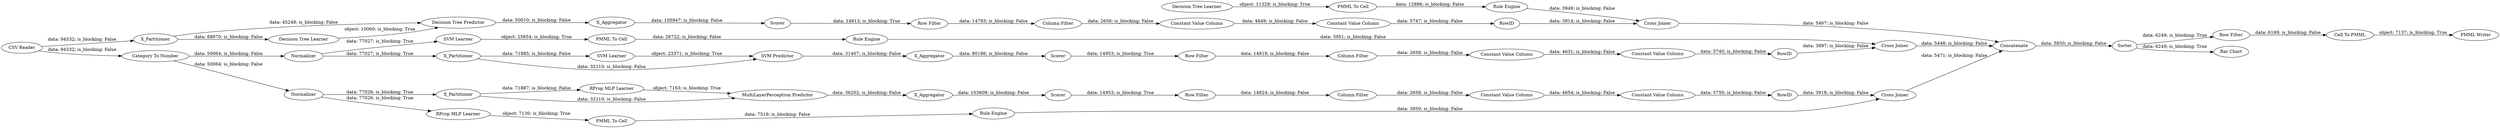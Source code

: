 digraph {
	"2092316238986529527_40" [label=Scorer]
	"4968456247609418593_53" [label="Row Filter"]
	"2852455625383956354_7" [label=X_Aggregator]
	"-7823054211712003686_32" [label="Decision Tree Predictor"]
	"2092316238986529527_2" [label=X_Partitioner]
	"3717832969887004239_293" [label=RowID]
	"2329252312630369890_290" [label="Constant Value Column"]
	"3335088729398421350_35" [label="RProp MLP Learner"]
	"2092316238986529527_31" [label="RProp MLP Learner"]
	"-7823054211712003686_31" [label="Decision Tree Learner"]
	"3717832969887004239_290" [label="Constant Value Column"]
	"-6445642719968276830_28" [label="PMML To Cell"]
	"145669274584452692_34" [label="PMML To Cell"]
	"4968456247609418593_60" [label=Concatenate]
	"2092316238986529527_32" [label="MultiLayerPerceptron Predictor"]
	"-6445642719968276830_34" [label="Rule Engine"]
	"2852455625383956354_41" [label=Scorer]
	"4968456247609418593_52" [label=Sorter]
	"4968456247609418593_61" [label="PMML Writer"]
	"2852455625383956354_31" [label="SVM Learner"]
	"3717832969887004239_292" [label="Constant Value Column"]
	"2092316238986529527_7" [label=X_Aggregator]
	"4968456247609418593_54" [label="Cell To PMML"]
	"145669274584452692_33" [label="SVM Learner"]
	"2329252312630369890_294" [label="Column Filter"]
	"3717832969887004239_294" [label="Column Filter"]
	"2852455625383956354_40" [label=Normalizer]
	"-7823054211712003686_2" [label=X_Partitioner]
	"-6445642719968276830_33" [label="Decision Tree Learner"]
	"4968456247609418593_58" [label="Category To Number"]
	"2092316238986529527_38" [label="Cross Joiner"]
	"145669274584452692_35" [label="Rule Engine"]
	"4968456247609418593_59" [label="Bar Chart"]
	"-3394173198895960261_9" [label="Row Filter"]
	"2852455625383956354_2" [label=X_Partitioner]
	"3717832969887004239_9" [label="Row Filter"]
	"-7823054211712003686_39" [label=Scorer]
	"-3394173198895960261_290" [label="Constant Value Column"]
	"2329252312630369890_9" [label="Row Filter"]
	"-3394173198895960261_292" [label="Constant Value Column"]
	"-3394173198895960261_293" [label=RowID]
	"-7823054211712003686_38" [label="Cross Joiner"]
	"-3394173198895960261_294" [label="Column Filter"]
	"2852455625383956354_32" [label="SVM Predictor"]
	"2852455625383956354_39" [label="Cross Joiner"]
	"4968456247609418593_62" [label="CSV Reader"]
	"2329252312630369890_293" [label=RowID]
	"2092316238986529527_39" [label=Normalizer]
	"-7823054211712003686_7" [label=X_Aggregator]
	"3335088729398421350_34" [label="Rule Engine"]
	"2329252312630369890_292" [label="Constant Value Column"]
	"3335088729398421350_22" [label="PMML To Cell"]
	"3335088729398421350_34" -> "2092316238986529527_38" [label="data: 3950; is_blocking: False"]
	"3335088729398421350_22" -> "3335088729398421350_34" [label="data: 7519; is_blocking: False"]
	"4968456247609418593_52" -> "4968456247609418593_59" [label="data: 6249; is_blocking: True"]
	"4968456247609418593_54" -> "4968456247609418593_61" [label="object: 7137; is_blocking: True"]
	"2092316238986529527_32" -> "2092316238986529527_7" [label="data: 36202; is_blocking: False"]
	"-7823054211712003686_2" -> "-7823054211712003686_32" [label="data: 45248; is_blocking: False"]
	"2852455625383956354_39" -> "4968456247609418593_60" [label="data: 5448; is_blocking: False"]
	"4968456247609418593_60" -> "4968456247609418593_52" [label="data: 5850; is_blocking: False"]
	"4968456247609418593_52" -> "4968456247609418593_53" [label="data: 6249; is_blocking: True"]
	"2852455625383956354_32" -> "2852455625383956354_7" [label="data: 31407; is_blocking: False"]
	"-7823054211712003686_39" -> "-3394173198895960261_9" [label="data: 14913; is_blocking: True"]
	"2092316238986529527_7" -> "2092316238986529527_40" [label="data: 103609; is_blocking: False"]
	"2092316238986529527_40" -> "3717832969887004239_9" [label="data: 14953; is_blocking: True"]
	"2852455625383956354_2" -> "2852455625383956354_31" [label="data: 71885; is_blocking: False"]
	"3335088729398421350_35" -> "3335088729398421350_22" [label="object: 7130; is_blocking: True"]
	"4968456247609418593_58" -> "2092316238986529527_39" [label="data: 50064; is_blocking: False"]
	"-7823054211712003686_7" -> "-7823054211712003686_39" [label="data: 105947; is_blocking: False"]
	"2852455625383956354_7" -> "2852455625383956354_41" [label="data: 80186; is_blocking: False"]
	"2329252312630369890_292" -> "2329252312630369890_293" [label="data: 5740; is_blocking: False"]
	"2092316238986529527_31" -> "2092316238986529527_32" [label="object: 7163; is_blocking: True"]
	"-6445642719968276830_28" -> "-6445642719968276830_34" [label="data: 12886; is_blocking: False"]
	"-7823054211712003686_2" -> "-7823054211712003686_31" [label="data: 88970; is_blocking: False"]
	"4968456247609418593_62" -> "-7823054211712003686_2" [label="data: 94532; is_blocking: False"]
	"3717832969887004239_292" -> "3717832969887004239_293" [label="data: 5750; is_blocking: False"]
	"2329252312630369890_290" -> "2329252312630369890_292" [label="data: 4631; is_blocking: False"]
	"2329252312630369890_293" -> "2852455625383956354_39" [label="data: 3897; is_blocking: False"]
	"-3394173198895960261_292" -> "-3394173198895960261_293" [label="data: 5747; is_blocking: False"]
	"4968456247609418593_53" -> "4968456247609418593_54" [label="data: 6169; is_blocking: False"]
	"4968456247609418593_58" -> "2852455625383956354_40" [label="data: 50064; is_blocking: False"]
	"2092316238986529527_2" -> "2092316238986529527_31" [label="data: 71887; is_blocking: False"]
	"2092316238986529527_39" -> "3335088729398421350_35" [label="data: 77026; is_blocking: True"]
	"-7823054211712003686_32" -> "-7823054211712003686_7" [label="data: 50010; is_blocking: False"]
	"2092316238986529527_39" -> "2092316238986529527_2" [label="data: 77026; is_blocking: True"]
	"145669274584452692_34" -> "145669274584452692_35" [label="data: 26722; is_blocking: False"]
	"3717832969887004239_290" -> "3717832969887004239_292" [label="data: 4654; is_blocking: False"]
	"145669274584452692_33" -> "145669274584452692_34" [label="object: 25654; is_blocking: True"]
	"4968456247609418593_62" -> "4968456247609418593_58" [label="data: 94532; is_blocking: False"]
	"-3394173198895960261_293" -> "-7823054211712003686_38" [label="data: 3914; is_blocking: False"]
	"2092316238986529527_38" -> "4968456247609418593_60" [label="data: 5471; is_blocking: False"]
	"3717832969887004239_293" -> "2092316238986529527_38" [label="data: 3918; is_blocking: False"]
	"-3394173198895960261_290" -> "-3394173198895960261_292" [label="data: 4649; is_blocking: False"]
	"3717832969887004239_9" -> "3717832969887004239_294" [label="data: 14824; is_blocking: False"]
	"-6445642719968276830_34" -> "-7823054211712003686_38" [label="data: 3949; is_blocking: False"]
	"2092316238986529527_2" -> "2092316238986529527_32" [label="data: 32110; is_blocking: False"]
	"2852455625383956354_41" -> "2329252312630369890_9" [label="data: 14953; is_blocking: True"]
	"2329252312630369890_9" -> "2329252312630369890_294" [label="data: 14819; is_blocking: False"]
	"-3394173198895960261_294" -> "-3394173198895960261_290" [label="data: 2656; is_blocking: False"]
	"2852455625383956354_31" -> "2852455625383956354_32" [label="object: 23371; is_blocking: True"]
	"-7823054211712003686_31" -> "-7823054211712003686_32" [label="object: 10060; is_blocking: True"]
	"-6445642719968276830_33" -> "-6445642719968276830_28" [label="object: 11329; is_blocking: True"]
	"145669274584452692_35" -> "2852455625383956354_39" [label="data: 3951; is_blocking: False"]
	"2852455625383956354_40" -> "145669274584452692_33" [label="data: 77027; is_blocking: True"]
	"3717832969887004239_294" -> "3717832969887004239_290" [label="data: 2658; is_blocking: False"]
	"2852455625383956354_2" -> "2852455625383956354_32" [label="data: 32110; is_blocking: False"]
	"-3394173198895960261_9" -> "-3394173198895960261_294" [label="data: 14783; is_blocking: False"]
	"-7823054211712003686_38" -> "4968456247609418593_60" [label="data: 5467; is_blocking: False"]
	"2329252312630369890_294" -> "2329252312630369890_290" [label="data: 2658; is_blocking: False"]
	"2852455625383956354_40" -> "2852455625383956354_2" [label="data: 77027; is_blocking: True"]
	rankdir=LR
}
